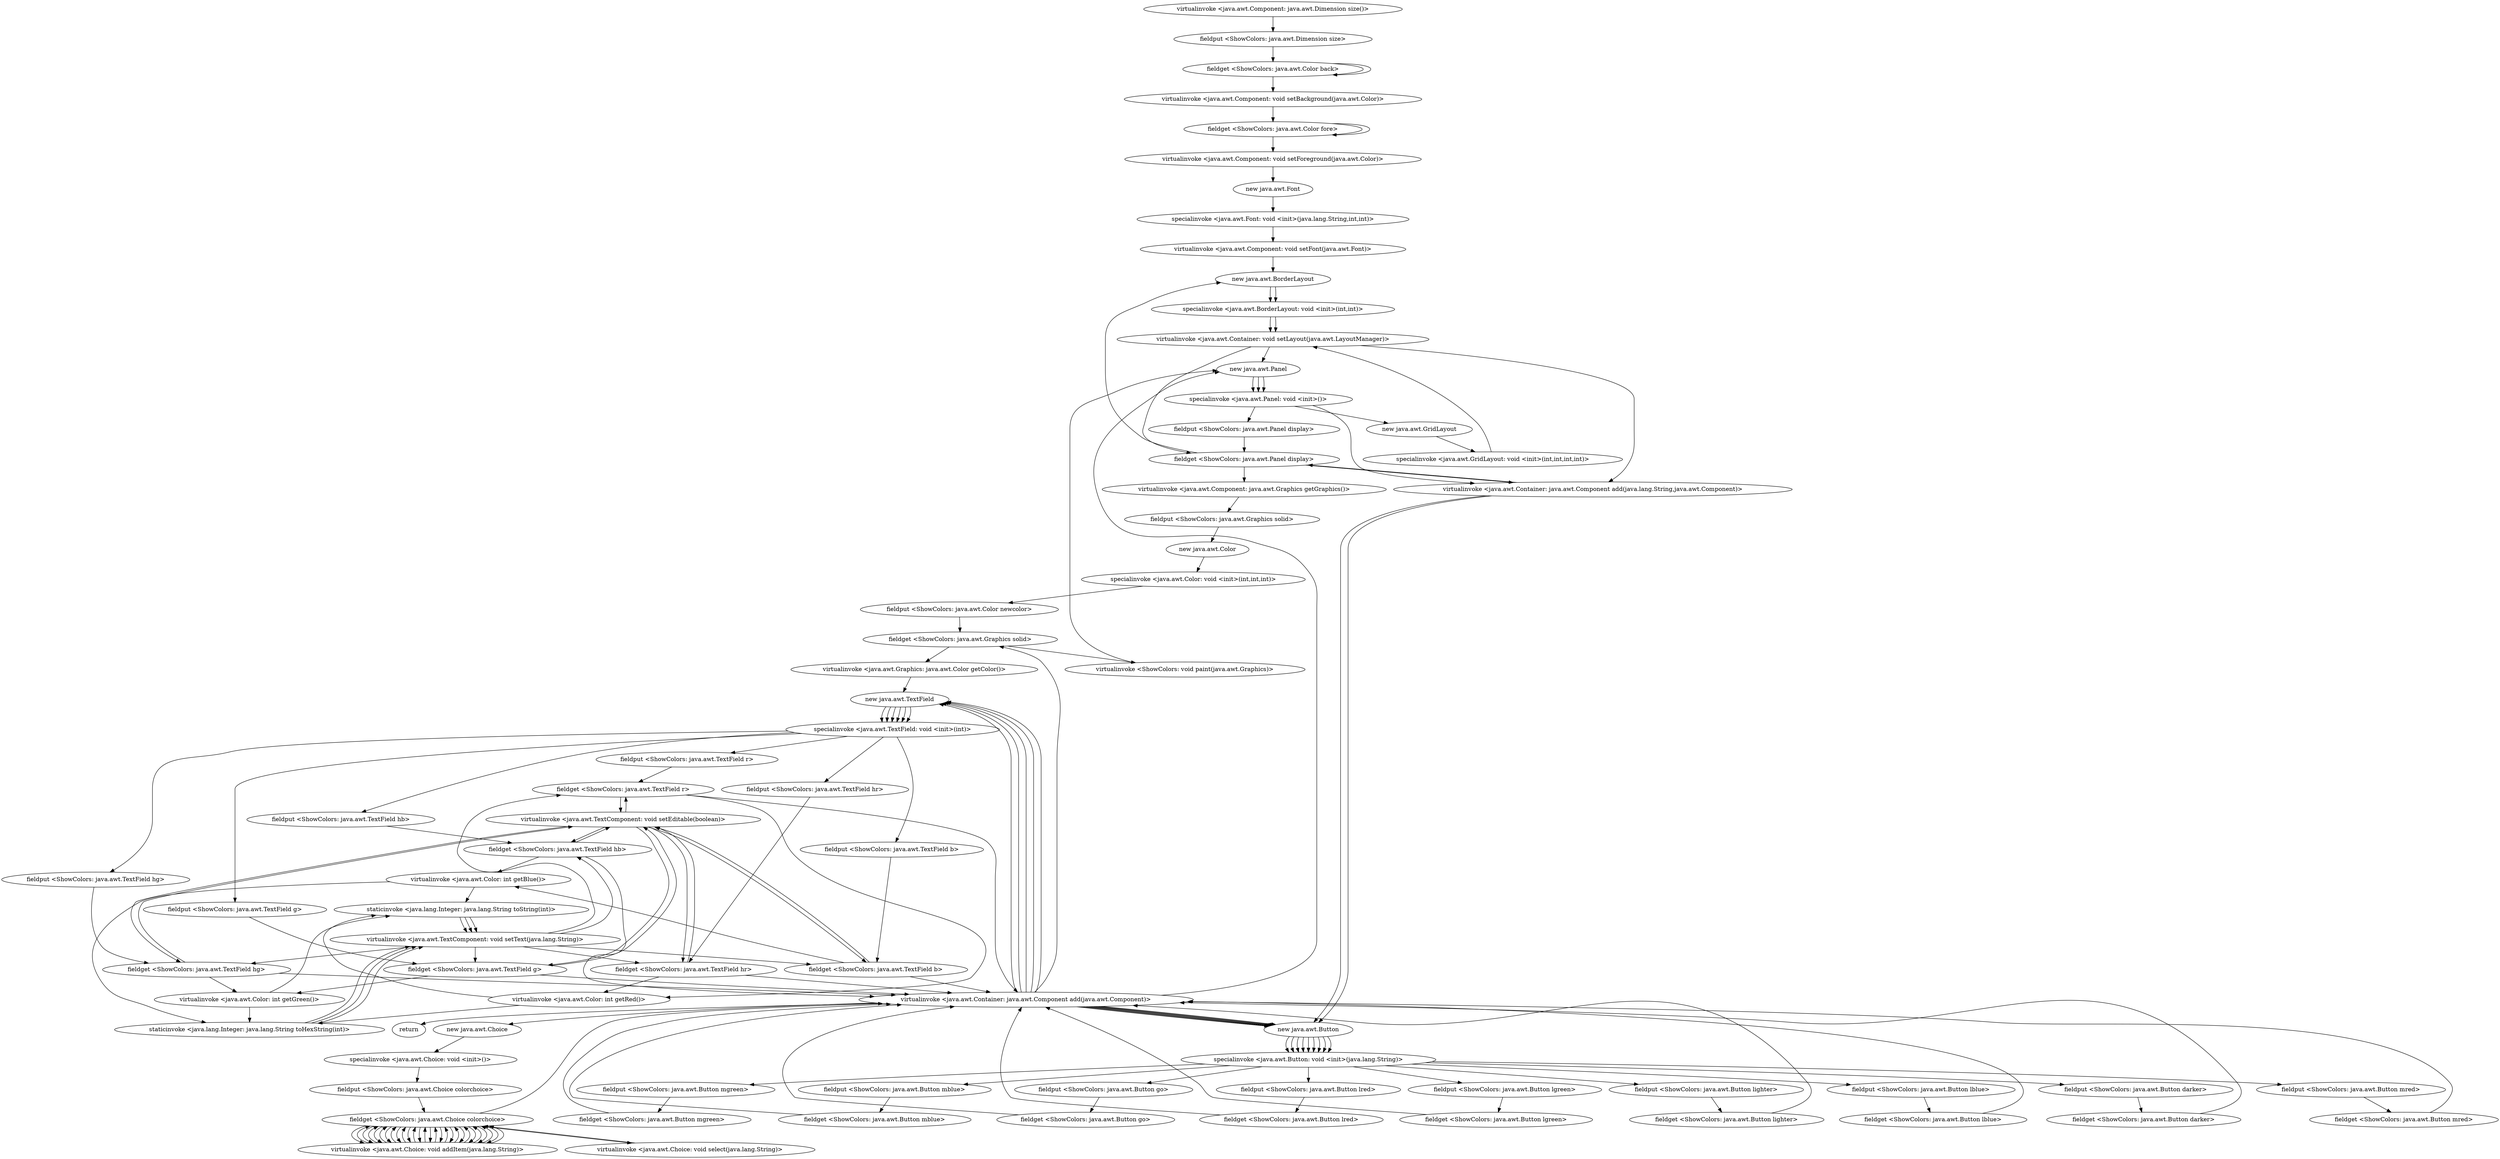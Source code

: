 digraph "" {
"virtualinvoke <java.awt.Component: java.awt.Dimension size()>";
 "virtualinvoke <java.awt.Component: java.awt.Dimension size()>"->"fieldput <ShowColors: java.awt.Dimension size>";
 "fieldput <ShowColors: java.awt.Dimension size>"->"fieldget <ShowColors: java.awt.Color back>";
 "fieldget <ShowColors: java.awt.Color back>"->"fieldget <ShowColors: java.awt.Color back>";
 "fieldget <ShowColors: java.awt.Color back>"->"virtualinvoke <java.awt.Component: void setBackground(java.awt.Color)>";
 "virtualinvoke <java.awt.Component: void setBackground(java.awt.Color)>"->"fieldget <ShowColors: java.awt.Color fore>";
 "fieldget <ShowColors: java.awt.Color fore>"->"fieldget <ShowColors: java.awt.Color fore>";
 "fieldget <ShowColors: java.awt.Color fore>"->"virtualinvoke <java.awt.Component: void setForeground(java.awt.Color)>";
 "virtualinvoke <java.awt.Component: void setForeground(java.awt.Color)>"->"new java.awt.Font";
 "new java.awt.Font"->"specialinvoke <java.awt.Font: void <init>(java.lang.String,int,int)>";
 "specialinvoke <java.awt.Font: void <init>(java.lang.String,int,int)>"->"virtualinvoke <java.awt.Component: void setFont(java.awt.Font)>";
 "virtualinvoke <java.awt.Component: void setFont(java.awt.Font)>"->"new java.awt.BorderLayout";
 "new java.awt.BorderLayout"->"specialinvoke <java.awt.BorderLayout: void <init>(int,int)>";
 "specialinvoke <java.awt.BorderLayout: void <init>(int,int)>"->"virtualinvoke <java.awt.Container: void setLayout(java.awt.LayoutManager)>";
 "virtualinvoke <java.awt.Container: void setLayout(java.awt.LayoutManager)>"->"new java.awt.Panel";
 "new java.awt.Panel"->"specialinvoke <java.awt.Panel: void <init>()>";
 "specialinvoke <java.awt.Panel: void <init>()>"->"fieldput <ShowColors: java.awt.Panel display>";
 "fieldput <ShowColors: java.awt.Panel display>"->"fieldget <ShowColors: java.awt.Panel display>";
 "fieldget <ShowColors: java.awt.Panel display>"->"new java.awt.BorderLayout";
 "new java.awt.BorderLayout"->"specialinvoke <java.awt.BorderLayout: void <init>(int,int)>";
 "specialinvoke <java.awt.BorderLayout: void <init>(int,int)>"->"virtualinvoke <java.awt.Container: void setLayout(java.awt.LayoutManager)>";
 "virtualinvoke <java.awt.Container: void setLayout(java.awt.LayoutManager)>"->"fieldget <ShowColors: java.awt.Panel display>";
 "fieldget <ShowColors: java.awt.Panel display>"->"virtualinvoke <java.awt.Container: java.awt.Component add(java.lang.String,java.awt.Component)>";
 "virtualinvoke <java.awt.Container: java.awt.Component add(java.lang.String,java.awt.Component)>"->"fieldget <ShowColors: java.awt.Panel display>";
 "fieldget <ShowColors: java.awt.Panel display>"->"virtualinvoke <java.awt.Component: java.awt.Graphics getGraphics()>";
 "virtualinvoke <java.awt.Component: java.awt.Graphics getGraphics()>"->"fieldput <ShowColors: java.awt.Graphics solid>";
 "fieldput <ShowColors: java.awt.Graphics solid>"->"new java.awt.Color";
 "new java.awt.Color"->"specialinvoke <java.awt.Color: void <init>(int,int,int)>";
 "specialinvoke <java.awt.Color: void <init>(int,int,int)>"->"fieldput <ShowColors: java.awt.Color newcolor>";
 "fieldput <ShowColors: java.awt.Color newcolor>"->"fieldget <ShowColors: java.awt.Graphics solid>";
 "fieldget <ShowColors: java.awt.Graphics solid>"->"virtualinvoke <ShowColors: void paint(java.awt.Graphics)>";
 "virtualinvoke <ShowColors: void paint(java.awt.Graphics)>"->"new java.awt.Panel";
 "new java.awt.Panel"->"specialinvoke <java.awt.Panel: void <init>()>";
 "specialinvoke <java.awt.Panel: void <init>()>"->"virtualinvoke <java.awt.Container: java.awt.Component add(java.lang.String,java.awt.Component)>";
 "virtualinvoke <java.awt.Container: java.awt.Component add(java.lang.String,java.awt.Component)>"->"new java.awt.Button";
 "new java.awt.Button"->"specialinvoke <java.awt.Button: void <init>(java.lang.String)>";
 "specialinvoke <java.awt.Button: void <init>(java.lang.String)>"->"fieldput <ShowColors: java.awt.Button darker>";
 "fieldput <ShowColors: java.awt.Button darker>"->"fieldget <ShowColors: java.awt.Button darker>";
 "fieldget <ShowColors: java.awt.Button darker>"->"virtualinvoke <java.awt.Container: java.awt.Component add(java.awt.Component)>";
 "virtualinvoke <java.awt.Container: java.awt.Component add(java.awt.Component)>"->"new java.awt.Button";
 "new java.awt.Button"->"specialinvoke <java.awt.Button: void <init>(java.lang.String)>";
 "specialinvoke <java.awt.Button: void <init>(java.lang.String)>"->"fieldput <ShowColors: java.awt.Button go>";
 "fieldput <ShowColors: java.awt.Button go>"->"fieldget <ShowColors: java.awt.Button go>";
 "fieldget <ShowColors: java.awt.Button go>"->"virtualinvoke <java.awt.Container: java.awt.Component add(java.awt.Component)>";
 "virtualinvoke <java.awt.Container: java.awt.Component add(java.awt.Component)>"->"new java.awt.Button";
 "new java.awt.Button"->"specialinvoke <java.awt.Button: void <init>(java.lang.String)>";
 "specialinvoke <java.awt.Button: void <init>(java.lang.String)>"->"fieldput <ShowColors: java.awt.Button lighter>";
 "fieldput <ShowColors: java.awt.Button lighter>"->"fieldget <ShowColors: java.awt.Button lighter>";
 "fieldget <ShowColors: java.awt.Button lighter>"->"virtualinvoke <java.awt.Container: java.awt.Component add(java.awt.Component)>";
 "virtualinvoke <java.awt.Container: java.awt.Component add(java.awt.Component)>"->"new java.awt.Choice";
 "new java.awt.Choice"->"specialinvoke <java.awt.Choice: void <init>()>";
 "specialinvoke <java.awt.Choice: void <init>()>"->"fieldput <ShowColors: java.awt.Choice colorchoice>";
 "fieldput <ShowColors: java.awt.Choice colorchoice>"->"fieldget <ShowColors: java.awt.Choice colorchoice>";
 "fieldget <ShowColors: java.awt.Choice colorchoice>"->"virtualinvoke <java.awt.Choice: void addItem(java.lang.String)>";
 "virtualinvoke <java.awt.Choice: void addItem(java.lang.String)>"->"fieldget <ShowColors: java.awt.Choice colorchoice>";
 "fieldget <ShowColors: java.awt.Choice colorchoice>"->"virtualinvoke <java.awt.Choice: void addItem(java.lang.String)>";
 "virtualinvoke <java.awt.Choice: void addItem(java.lang.String)>"->"fieldget <ShowColors: java.awt.Choice colorchoice>";
 "fieldget <ShowColors: java.awt.Choice colorchoice>"->"virtualinvoke <java.awt.Choice: void addItem(java.lang.String)>";
 "virtualinvoke <java.awt.Choice: void addItem(java.lang.String)>"->"fieldget <ShowColors: java.awt.Choice colorchoice>";
 "fieldget <ShowColors: java.awt.Choice colorchoice>"->"virtualinvoke <java.awt.Choice: void addItem(java.lang.String)>";
 "virtualinvoke <java.awt.Choice: void addItem(java.lang.String)>"->"fieldget <ShowColors: java.awt.Choice colorchoice>";
 "fieldget <ShowColors: java.awt.Choice colorchoice>"->"virtualinvoke <java.awt.Choice: void addItem(java.lang.String)>";
 "virtualinvoke <java.awt.Choice: void addItem(java.lang.String)>"->"fieldget <ShowColors: java.awt.Choice colorchoice>";
 "fieldget <ShowColors: java.awt.Choice colorchoice>"->"virtualinvoke <java.awt.Choice: void addItem(java.lang.String)>";
 "virtualinvoke <java.awt.Choice: void addItem(java.lang.String)>"->"fieldget <ShowColors: java.awt.Choice colorchoice>";
 "fieldget <ShowColors: java.awt.Choice colorchoice>"->"virtualinvoke <java.awt.Choice: void addItem(java.lang.String)>";
 "virtualinvoke <java.awt.Choice: void addItem(java.lang.String)>"->"fieldget <ShowColors: java.awt.Choice colorchoice>";
 "fieldget <ShowColors: java.awt.Choice colorchoice>"->"virtualinvoke <java.awt.Choice: void addItem(java.lang.String)>";
 "virtualinvoke <java.awt.Choice: void addItem(java.lang.String)>"->"fieldget <ShowColors: java.awt.Choice colorchoice>";
 "fieldget <ShowColors: java.awt.Choice colorchoice>"->"virtualinvoke <java.awt.Choice: void addItem(java.lang.String)>";
 "virtualinvoke <java.awt.Choice: void addItem(java.lang.String)>"->"fieldget <ShowColors: java.awt.Choice colorchoice>";
 "fieldget <ShowColors: java.awt.Choice colorchoice>"->"virtualinvoke <java.awt.Choice: void addItem(java.lang.String)>";
 "virtualinvoke <java.awt.Choice: void addItem(java.lang.String)>"->"fieldget <ShowColors: java.awt.Choice colorchoice>";
 "fieldget <ShowColors: java.awt.Choice colorchoice>"->"virtualinvoke <java.awt.Choice: void addItem(java.lang.String)>";
 "virtualinvoke <java.awt.Choice: void addItem(java.lang.String)>"->"fieldget <ShowColors: java.awt.Choice colorchoice>";
 "fieldget <ShowColors: java.awt.Choice colorchoice>"->"virtualinvoke <java.awt.Choice: void addItem(java.lang.String)>";
 "virtualinvoke <java.awt.Choice: void addItem(java.lang.String)>"->"fieldget <ShowColors: java.awt.Choice colorchoice>";
 "fieldget <ShowColors: java.awt.Choice colorchoice>"->"virtualinvoke <java.awt.Choice: void addItem(java.lang.String)>";
 "virtualinvoke <java.awt.Choice: void addItem(java.lang.String)>"->"fieldget <ShowColors: java.awt.Choice colorchoice>";
 "fieldget <ShowColors: java.awt.Choice colorchoice>"->"virtualinvoke <java.awt.Choice: void addItem(java.lang.String)>";
 "virtualinvoke <java.awt.Choice: void addItem(java.lang.String)>"->"fieldget <ShowColors: java.awt.Choice colorchoice>";
 "fieldget <ShowColors: java.awt.Choice colorchoice>"->"virtualinvoke <java.awt.Choice: void select(java.lang.String)>";
 "virtualinvoke <java.awt.Choice: void select(java.lang.String)>"->"fieldget <ShowColors: java.awt.Choice colorchoice>";
 "fieldget <ShowColors: java.awt.Choice colorchoice>"->"virtualinvoke <java.awt.Container: java.awt.Component add(java.awt.Component)>";
 "virtualinvoke <java.awt.Container: java.awt.Component add(java.awt.Component)>"->"new java.awt.Panel";
 "new java.awt.Panel"->"specialinvoke <java.awt.Panel: void <init>()>";
 "specialinvoke <java.awt.Panel: void <init>()>"->"new java.awt.GridLayout";
 "new java.awt.GridLayout"->"specialinvoke <java.awt.GridLayout: void <init>(int,int,int,int)>";
 "specialinvoke <java.awt.GridLayout: void <init>(int,int,int,int)>"->"virtualinvoke <java.awt.Container: void setLayout(java.awt.LayoutManager)>";
 "virtualinvoke <java.awt.Container: void setLayout(java.awt.LayoutManager)>"->"virtualinvoke <java.awt.Container: java.awt.Component add(java.lang.String,java.awt.Component)>";
 "virtualinvoke <java.awt.Container: java.awt.Component add(java.lang.String,java.awt.Component)>"->"new java.awt.Button";
 "new java.awt.Button"->"specialinvoke <java.awt.Button: void <init>(java.lang.String)>";
 "specialinvoke <java.awt.Button: void <init>(java.lang.String)>"->"fieldput <ShowColors: java.awt.Button mred>";
 "fieldput <ShowColors: java.awt.Button mred>"->"fieldget <ShowColors: java.awt.Button mred>";
 "fieldget <ShowColors: java.awt.Button mred>"->"virtualinvoke <java.awt.Container: java.awt.Component add(java.awt.Component)>";
 "virtualinvoke <java.awt.Container: java.awt.Component add(java.awt.Component)>"->"new java.awt.Button";
 "new java.awt.Button"->"specialinvoke <java.awt.Button: void <init>(java.lang.String)>";
 "specialinvoke <java.awt.Button: void <init>(java.lang.String)>"->"fieldput <ShowColors: java.awt.Button mgreen>";
 "fieldput <ShowColors: java.awt.Button mgreen>"->"fieldget <ShowColors: java.awt.Button mgreen>";
 "fieldget <ShowColors: java.awt.Button mgreen>"->"virtualinvoke <java.awt.Container: java.awt.Component add(java.awt.Component)>";
 "virtualinvoke <java.awt.Container: java.awt.Component add(java.awt.Component)>"->"new java.awt.Button";
 "new java.awt.Button"->"specialinvoke <java.awt.Button: void <init>(java.lang.String)>";
 "specialinvoke <java.awt.Button: void <init>(java.lang.String)>"->"fieldput <ShowColors: java.awt.Button mblue>";
 "fieldput <ShowColors: java.awt.Button mblue>"->"fieldget <ShowColors: java.awt.Button mblue>";
 "fieldget <ShowColors: java.awt.Button mblue>"->"virtualinvoke <java.awt.Container: java.awt.Component add(java.awt.Component)>";
 "virtualinvoke <java.awt.Container: java.awt.Component add(java.awt.Component)>"->"fieldget <ShowColors: java.awt.Graphics solid>";
 "fieldget <ShowColors: java.awt.Graphics solid>"->"virtualinvoke <java.awt.Graphics: java.awt.Color getColor()>";
 "virtualinvoke <java.awt.Graphics: java.awt.Color getColor()>"->"new java.awt.TextField";
 "new java.awt.TextField"->"specialinvoke <java.awt.TextField: void <init>(int)>";
 "specialinvoke <java.awt.TextField: void <init>(int)>"->"fieldput <ShowColors: java.awt.TextField r>";
 "fieldput <ShowColors: java.awt.TextField r>"->"fieldget <ShowColors: java.awt.TextField r>";
 "fieldget <ShowColors: java.awt.TextField r>"->"virtualinvoke <java.awt.TextComponent: void setEditable(boolean)>";
 "virtualinvoke <java.awt.TextComponent: void setEditable(boolean)>"->"fieldget <ShowColors: java.awt.TextField r>";
 "fieldget <ShowColors: java.awt.TextField r>"->"virtualinvoke <java.awt.Color: int getRed()>";
 "virtualinvoke <java.awt.Color: int getRed()>"->"staticinvoke <java.lang.Integer: java.lang.String toString(int)>";
 "staticinvoke <java.lang.Integer: java.lang.String toString(int)>"->"virtualinvoke <java.awt.TextComponent: void setText(java.lang.String)>";
 "virtualinvoke <java.awt.TextComponent: void setText(java.lang.String)>"->"fieldget <ShowColors: java.awt.TextField r>";
 "fieldget <ShowColors: java.awt.TextField r>"->"virtualinvoke <java.awt.Container: java.awt.Component add(java.awt.Component)>";
 "virtualinvoke <java.awt.Container: java.awt.Component add(java.awt.Component)>"->"new java.awt.TextField";
 "new java.awt.TextField"->"specialinvoke <java.awt.TextField: void <init>(int)>";
 "specialinvoke <java.awt.TextField: void <init>(int)>"->"fieldput <ShowColors: java.awt.TextField g>";
 "fieldput <ShowColors: java.awt.TextField g>"->"fieldget <ShowColors: java.awt.TextField g>";
 "fieldget <ShowColors: java.awt.TextField g>"->"virtualinvoke <java.awt.TextComponent: void setEditable(boolean)>";
 "virtualinvoke <java.awt.TextComponent: void setEditable(boolean)>"->"fieldget <ShowColors: java.awt.TextField g>";
 "fieldget <ShowColors: java.awt.TextField g>"->"virtualinvoke <java.awt.Color: int getGreen()>";
 "virtualinvoke <java.awt.Color: int getGreen()>"->"staticinvoke <java.lang.Integer: java.lang.String toString(int)>";
 "staticinvoke <java.lang.Integer: java.lang.String toString(int)>"->"virtualinvoke <java.awt.TextComponent: void setText(java.lang.String)>";
 "virtualinvoke <java.awt.TextComponent: void setText(java.lang.String)>"->"fieldget <ShowColors: java.awt.TextField g>";
 "fieldget <ShowColors: java.awt.TextField g>"->"virtualinvoke <java.awt.Container: java.awt.Component add(java.awt.Component)>";
 "virtualinvoke <java.awt.Container: java.awt.Component add(java.awt.Component)>"->"new java.awt.TextField";
 "new java.awt.TextField"->"specialinvoke <java.awt.TextField: void <init>(int)>";
 "specialinvoke <java.awt.TextField: void <init>(int)>"->"fieldput <ShowColors: java.awt.TextField b>";
 "fieldput <ShowColors: java.awt.TextField b>"->"fieldget <ShowColors: java.awt.TextField b>";
 "fieldget <ShowColors: java.awt.TextField b>"->"virtualinvoke <java.awt.TextComponent: void setEditable(boolean)>";
 "virtualinvoke <java.awt.TextComponent: void setEditable(boolean)>"->"fieldget <ShowColors: java.awt.TextField b>";
 "fieldget <ShowColors: java.awt.TextField b>"->"virtualinvoke <java.awt.Color: int getBlue()>";
 "virtualinvoke <java.awt.Color: int getBlue()>"->"staticinvoke <java.lang.Integer: java.lang.String toString(int)>";
 "staticinvoke <java.lang.Integer: java.lang.String toString(int)>"->"virtualinvoke <java.awt.TextComponent: void setText(java.lang.String)>";
 "virtualinvoke <java.awt.TextComponent: void setText(java.lang.String)>"->"fieldget <ShowColors: java.awt.TextField b>";
 "fieldget <ShowColors: java.awt.TextField b>"->"virtualinvoke <java.awt.Container: java.awt.Component add(java.awt.Component)>";
 "virtualinvoke <java.awt.Container: java.awt.Component add(java.awt.Component)>"->"new java.awt.TextField";
 "new java.awt.TextField"->"specialinvoke <java.awt.TextField: void <init>(int)>";
 "specialinvoke <java.awt.TextField: void <init>(int)>"->"fieldput <ShowColors: java.awt.TextField hr>";
 "fieldput <ShowColors: java.awt.TextField hr>"->"fieldget <ShowColors: java.awt.TextField hr>";
 "fieldget <ShowColors: java.awt.TextField hr>"->"virtualinvoke <java.awt.TextComponent: void setEditable(boolean)>";
 "virtualinvoke <java.awt.TextComponent: void setEditable(boolean)>"->"fieldget <ShowColors: java.awt.TextField hr>";
 "fieldget <ShowColors: java.awt.TextField hr>"->"virtualinvoke <java.awt.Color: int getRed()>";
 "virtualinvoke <java.awt.Color: int getRed()>"->"staticinvoke <java.lang.Integer: java.lang.String toHexString(int)>";
 "staticinvoke <java.lang.Integer: java.lang.String toHexString(int)>"->"virtualinvoke <java.awt.TextComponent: void setText(java.lang.String)>";
 "virtualinvoke <java.awt.TextComponent: void setText(java.lang.String)>"->"fieldget <ShowColors: java.awt.TextField hr>";
 "fieldget <ShowColors: java.awt.TextField hr>"->"virtualinvoke <java.awt.Container: java.awt.Component add(java.awt.Component)>";
 "virtualinvoke <java.awt.Container: java.awt.Component add(java.awt.Component)>"->"new java.awt.TextField";
 "new java.awt.TextField"->"specialinvoke <java.awt.TextField: void <init>(int)>";
 "specialinvoke <java.awt.TextField: void <init>(int)>"->"fieldput <ShowColors: java.awt.TextField hg>";
 "fieldput <ShowColors: java.awt.TextField hg>"->"fieldget <ShowColors: java.awt.TextField hg>";
 "fieldget <ShowColors: java.awt.TextField hg>"->"virtualinvoke <java.awt.TextComponent: void setEditable(boolean)>";
 "virtualinvoke <java.awt.TextComponent: void setEditable(boolean)>"->"fieldget <ShowColors: java.awt.TextField hg>";
 "fieldget <ShowColors: java.awt.TextField hg>"->"virtualinvoke <java.awt.Color: int getGreen()>";
 "virtualinvoke <java.awt.Color: int getGreen()>"->"staticinvoke <java.lang.Integer: java.lang.String toHexString(int)>";
 "staticinvoke <java.lang.Integer: java.lang.String toHexString(int)>"->"virtualinvoke <java.awt.TextComponent: void setText(java.lang.String)>";
 "virtualinvoke <java.awt.TextComponent: void setText(java.lang.String)>"->"fieldget <ShowColors: java.awt.TextField hg>";
 "fieldget <ShowColors: java.awt.TextField hg>"->"virtualinvoke <java.awt.Container: java.awt.Component add(java.awt.Component)>";
 "virtualinvoke <java.awt.Container: java.awt.Component add(java.awt.Component)>"->"new java.awt.TextField";
 "new java.awt.TextField"->"specialinvoke <java.awt.TextField: void <init>(int)>";
 "specialinvoke <java.awt.TextField: void <init>(int)>"->"fieldput <ShowColors: java.awt.TextField hb>";
 "fieldput <ShowColors: java.awt.TextField hb>"->"fieldget <ShowColors: java.awt.TextField hb>";
 "fieldget <ShowColors: java.awt.TextField hb>"->"virtualinvoke <java.awt.TextComponent: void setEditable(boolean)>";
 "virtualinvoke <java.awt.TextComponent: void setEditable(boolean)>"->"fieldget <ShowColors: java.awt.TextField hb>";
 "fieldget <ShowColors: java.awt.TextField hb>"->"virtualinvoke <java.awt.Color: int getBlue()>";
 "virtualinvoke <java.awt.Color: int getBlue()>"->"staticinvoke <java.lang.Integer: java.lang.String toHexString(int)>";
 "staticinvoke <java.lang.Integer: java.lang.String toHexString(int)>"->"virtualinvoke <java.awt.TextComponent: void setText(java.lang.String)>";
 "virtualinvoke <java.awt.TextComponent: void setText(java.lang.String)>"->"fieldget <ShowColors: java.awt.TextField hb>";
 "fieldget <ShowColors: java.awt.TextField hb>"->"virtualinvoke <java.awt.Container: java.awt.Component add(java.awt.Component)>";
 "virtualinvoke <java.awt.Container: java.awt.Component add(java.awt.Component)>"->"new java.awt.Button";
 "new java.awt.Button"->"specialinvoke <java.awt.Button: void <init>(java.lang.String)>";
 "specialinvoke <java.awt.Button: void <init>(java.lang.String)>"->"fieldput <ShowColors: java.awt.Button lred>";
 "fieldput <ShowColors: java.awt.Button lred>"->"fieldget <ShowColors: java.awt.Button lred>";
 "fieldget <ShowColors: java.awt.Button lred>"->"virtualinvoke <java.awt.Container: java.awt.Component add(java.awt.Component)>";
 "virtualinvoke <java.awt.Container: java.awt.Component add(java.awt.Component)>"->"new java.awt.Button";
 "new java.awt.Button"->"specialinvoke <java.awt.Button: void <init>(java.lang.String)>";
 "specialinvoke <java.awt.Button: void <init>(java.lang.String)>"->"fieldput <ShowColors: java.awt.Button lgreen>";
 "fieldput <ShowColors: java.awt.Button lgreen>"->"fieldget <ShowColors: java.awt.Button lgreen>";
 "fieldget <ShowColors: java.awt.Button lgreen>"->"virtualinvoke <java.awt.Container: java.awt.Component add(java.awt.Component)>";
 "virtualinvoke <java.awt.Container: java.awt.Component add(java.awt.Component)>"->"new java.awt.Button";
 "new java.awt.Button"->"specialinvoke <java.awt.Button: void <init>(java.lang.String)>";
 "specialinvoke <java.awt.Button: void <init>(java.lang.String)>"->"fieldput <ShowColors: java.awt.Button lblue>";
 "fieldput <ShowColors: java.awt.Button lblue>"->"fieldget <ShowColors: java.awt.Button lblue>";
 "fieldget <ShowColors: java.awt.Button lblue>"->"virtualinvoke <java.awt.Container: java.awt.Component add(java.awt.Component)>";
 "virtualinvoke <java.awt.Container: java.awt.Component add(java.awt.Component)>"->"return";
}
